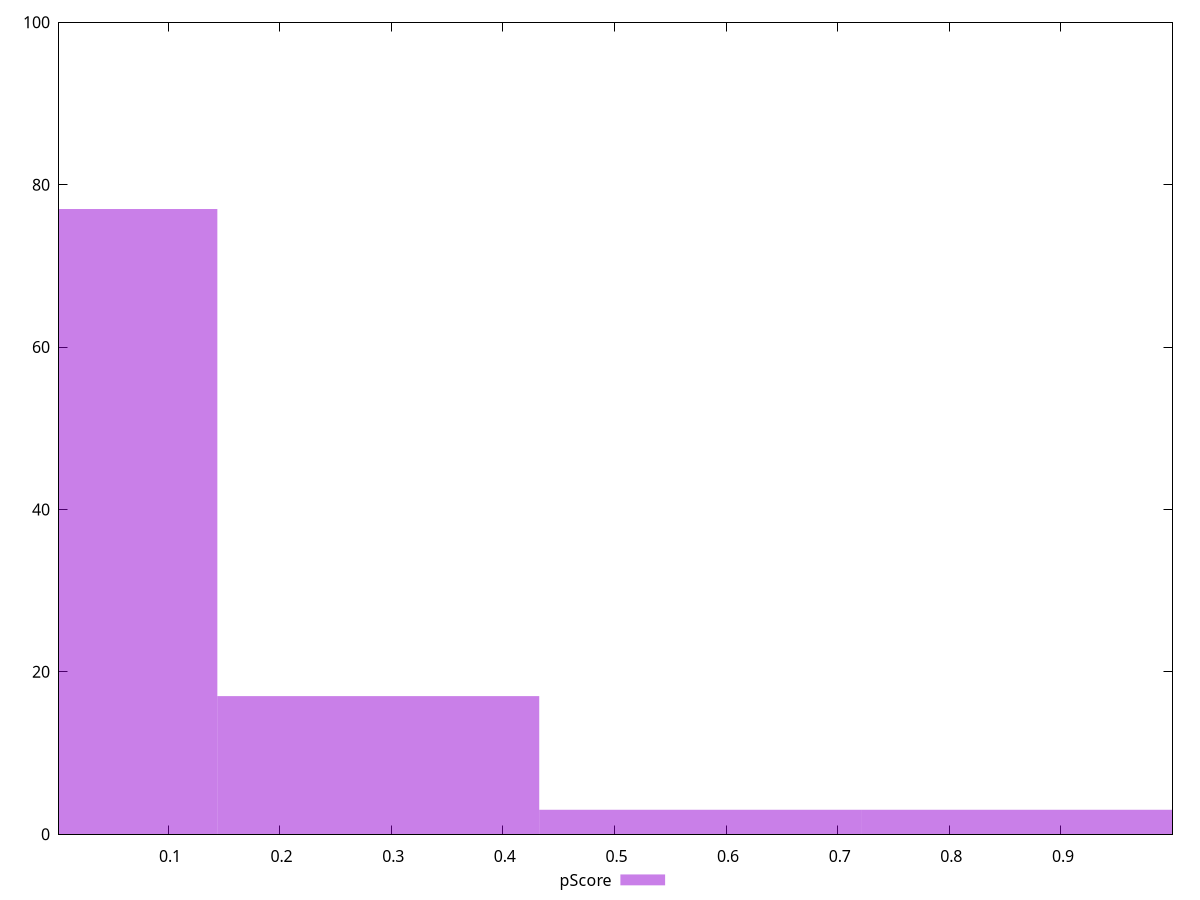 reset

$pScore <<EOF
0.5768116893121518 3
0.8652175339682276 3
0.2884058446560759 17
0 77
EOF

set key outside below
set boxwidth 0.2884058446560759
set xrange [0.002332272957049686:0.9999927326183613]
set yrange [0:100]
set trange [0:100]
set style fill transparent solid 0.5 noborder
set terminal svg size 640, 490 enhanced background rgb 'white'
set output "report/report_00029_2021-02-24T13-36-40.390Z/total-blocking-time/samples/music/pScore/histogram.svg"

plot $pScore title "pScore" with boxes

reset
